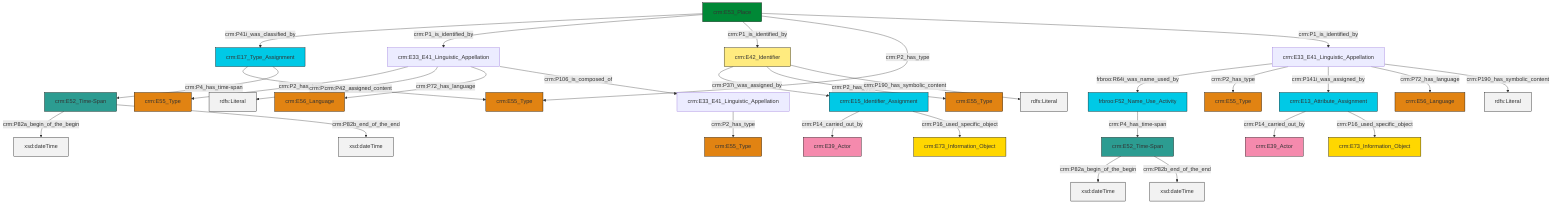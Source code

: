 graph TD
classDef Literal fill:#f2f2f2,stroke:#000000;
classDef CRM_Entity fill:#FFFFFF,stroke:#000000;
classDef Temporal_Entity fill:#00C9E6, stroke:#000000;
classDef Type fill:#E18312, stroke:#000000;
classDef Time-Span fill:#2C9C91, stroke:#000000;
classDef Appellation fill:#FFEB7F, stroke:#000000;
classDef Place fill:#008836, stroke:#000000;
classDef Persistent_Item fill:#B266B2, stroke:#000000;
classDef Conceptual_Object fill:#FFD700, stroke:#000000;
classDef Physical_Thing fill:#D2B48C, stroke:#000000;
classDef Actor fill:#f58aad, stroke:#000000;
classDef PC_Classes fill:#4ce600, stroke:#000000;
classDef Multi fill:#cccccc,stroke:#000000;

0["crm:E13_Attribute_Assignment"]:::Temporal_Entity -->|crm:P14_carried_out_by| 1["crm:E39_Actor"]:::Actor
2["crm:E33_E41_Linguistic_Appellation"]:::Default -->|crm:P2_has_type| 3["crm:E55_Type"]:::Type
6["crm:E33_E41_Linguistic_Appellation"]:::Default -->|frbroo:R64i_was_name_used_by| 7["frbroo:F52_Name_Use_Activity"]:::Temporal_Entity
2["crm:E33_E41_Linguistic_Appellation"]:::Default -->|crm:P190_has_symbolic_content| 8[rdfs:Literal]:::Literal
9["crm:E52_Time-Span"]:::Time-Span -->|crm:P82a_begin_of_the_begin| 10[xsd:dateTime]:::Literal
14["crm:E53_Place"]:::Place -->|crm:P41i_was_classified_by| 15["crm:E17_Type_Assignment"]:::Temporal_Entity
14["crm:E53_Place"]:::Place -->|crm:P1_is_identified_by| 2["crm:E33_E41_Linguistic_Appellation"]:::Default
15["crm:E17_Type_Assignment"]:::Temporal_Entity -->|crm:P42_assigned| 17["crm:E55_Type"]:::Type
19["crm:E52_Time-Span"]:::Time-Span -->|crm:P82a_begin_of_the_begin| 20[xsd:dateTime]:::Literal
21["crm:E15_Identifier_Assignment"]:::Temporal_Entity -->|crm:P14_carried_out_by| 22["crm:E39_Actor"]:::Actor
14["crm:E53_Place"]:::Place -->|crm:P1_is_identified_by| 24["crm:E42_Identifier"]:::Appellation
9["crm:E52_Time-Span"]:::Time-Span -->|crm:P82b_end_of_the_end| 25[xsd:dateTime]:::Literal
6["crm:E33_E41_Linguistic_Appellation"]:::Default -->|crm:P2_has_type| 26["crm:E55_Type"]:::Type
7["frbroo:F52_Name_Use_Activity"]:::Temporal_Entity -->|crm:P4_has_time-span| 9["crm:E52_Time-Span"]:::Time-Span
6["crm:E33_E41_Linguistic_Appellation"]:::Default -->|crm:P141i_was_assigned_by| 0["crm:E13_Attribute_Assignment"]:::Temporal_Entity
2["crm:E33_E41_Linguistic_Appellation"]:::Default -->|crm:P72_has_language| 30["crm:E56_Language"]:::Type
6["crm:E33_E41_Linguistic_Appellation"]:::Default -->|crm:P72_has_language| 32["crm:E56_Language"]:::Type
19["crm:E52_Time-Span"]:::Time-Span -->|crm:P82b_end_of_the_end| 33[xsd:dateTime]:::Literal
24["crm:E42_Identifier"]:::Appellation -->|crm:P37i_was_assigned_by| 21["crm:E15_Identifier_Assignment"]:::Temporal_Entity
14["crm:E53_Place"]:::Place -->|crm:P2_has_type| 17["crm:E55_Type"]:::Type
0["crm:E13_Attribute_Assignment"]:::Temporal_Entity -->|crm:P16_used_specific_object| 38["crm:E73_Information_Object"]:::Conceptual_Object
21["crm:E15_Identifier_Assignment"]:::Temporal_Entity -->|crm:P16_used_specific_object| 39["crm:E73_Information_Object"]:::Conceptual_Object
2["crm:E33_E41_Linguistic_Appellation"]:::Default -->|crm:P106_is_composed_of| 12["crm:E33_E41_Linguistic_Appellation"]:::Default
24["crm:E42_Identifier"]:::Appellation -->|crm:P2_has_type| 4["crm:E55_Type"]:::Type
6["crm:E33_E41_Linguistic_Appellation"]:::Default -->|crm:P190_has_symbolic_content| 45[rdfs:Literal]:::Literal
15["crm:E17_Type_Assignment"]:::Temporal_Entity -->|crm:P4_has_time-span| 19["crm:E52_Time-Span"]:::Time-Span
14["crm:E53_Place"]:::Place -->|crm:P1_is_identified_by| 6["crm:E33_E41_Linguistic_Appellation"]:::Default
24["crm:E42_Identifier"]:::Appellation -->|crm:P190_has_symbolic_content| 50[rdfs:Literal]:::Literal
12["crm:E33_E41_Linguistic_Appellation"]:::Default -->|crm:P2_has_type| 47["crm:E55_Type"]:::Type